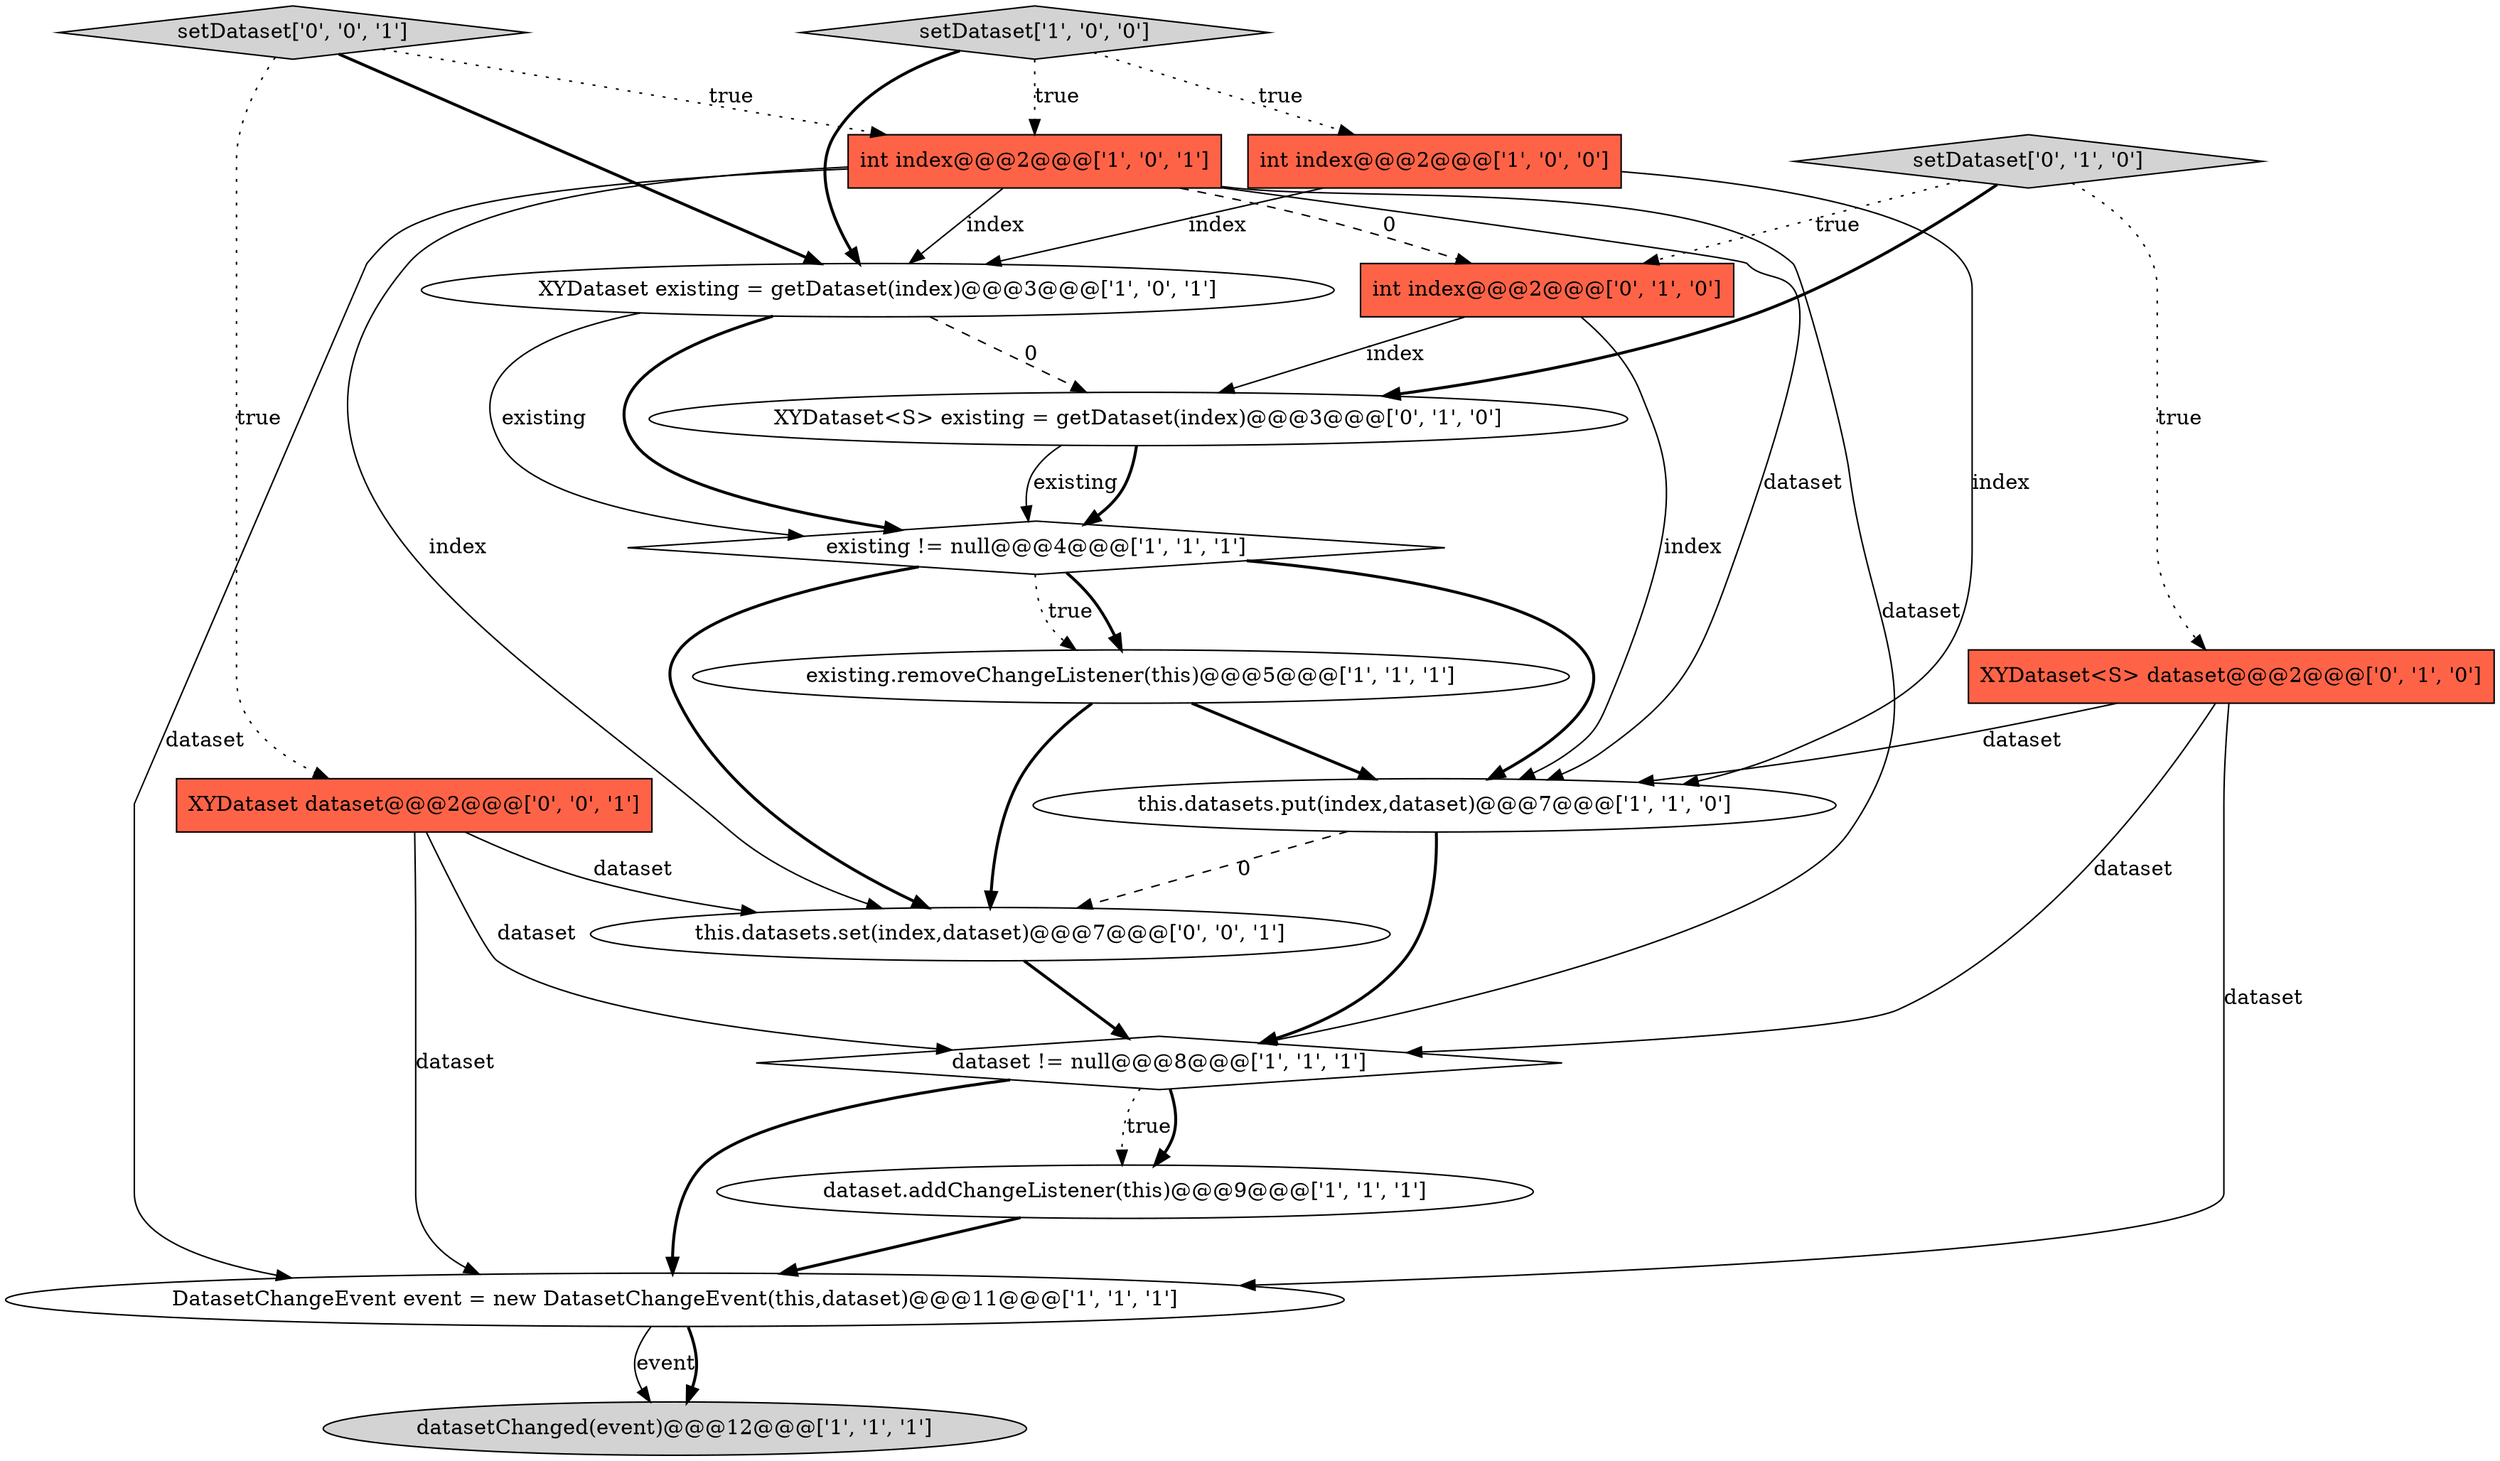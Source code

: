 digraph {
7 [style = filled, label = "existing.removeChangeListener(this)@@@5@@@['1', '1', '1']", fillcolor = white, shape = ellipse image = "AAA0AAABBB1BBB"];
13 [style = filled, label = "setDataset['0', '1', '0']", fillcolor = lightgray, shape = diamond image = "AAA0AAABBB2BBB"];
15 [style = filled, label = "this.datasets.set(index,dataset)@@@7@@@['0', '0', '1']", fillcolor = white, shape = ellipse image = "AAA0AAABBB3BBB"];
0 [style = filled, label = "setDataset['1', '0', '0']", fillcolor = lightgray, shape = diamond image = "AAA0AAABBB1BBB"];
16 [style = filled, label = "XYDataset dataset@@@2@@@['0', '0', '1']", fillcolor = tomato, shape = box image = "AAA0AAABBB3BBB"];
5 [style = filled, label = "this.datasets.put(index,dataset)@@@7@@@['1', '1', '0']", fillcolor = white, shape = ellipse image = "AAA0AAABBB1BBB"];
3 [style = filled, label = "int index@@@2@@@['1', '0', '0']", fillcolor = tomato, shape = box image = "AAA0AAABBB1BBB"];
14 [style = filled, label = "int index@@@2@@@['0', '1', '0']", fillcolor = tomato, shape = box image = "AAA1AAABBB2BBB"];
1 [style = filled, label = "dataset != null@@@8@@@['1', '1', '1']", fillcolor = white, shape = diamond image = "AAA0AAABBB1BBB"];
12 [style = filled, label = "XYDataset<S> dataset@@@2@@@['0', '1', '0']", fillcolor = tomato, shape = box image = "AAA0AAABBB2BBB"];
6 [style = filled, label = "int index@@@2@@@['1', '0', '1']", fillcolor = tomato, shape = box image = "AAA0AAABBB1BBB"];
10 [style = filled, label = "existing != null@@@4@@@['1', '1', '1']", fillcolor = white, shape = diamond image = "AAA0AAABBB1BBB"];
11 [style = filled, label = "XYDataset<S> existing = getDataset(index)@@@3@@@['0', '1', '0']", fillcolor = white, shape = ellipse image = "AAA1AAABBB2BBB"];
4 [style = filled, label = "XYDataset existing = getDataset(index)@@@3@@@['1', '0', '1']", fillcolor = white, shape = ellipse image = "AAA0AAABBB1BBB"];
2 [style = filled, label = "DatasetChangeEvent event = new DatasetChangeEvent(this,dataset)@@@11@@@['1', '1', '1']", fillcolor = white, shape = ellipse image = "AAA0AAABBB1BBB"];
8 [style = filled, label = "dataset.addChangeListener(this)@@@9@@@['1', '1', '1']", fillcolor = white, shape = ellipse image = "AAA0AAABBB1BBB"];
17 [style = filled, label = "setDataset['0', '0', '1']", fillcolor = lightgray, shape = diamond image = "AAA0AAABBB3BBB"];
9 [style = filled, label = "datasetChanged(event)@@@12@@@['1', '1', '1']", fillcolor = lightgray, shape = ellipse image = "AAA0AAABBB1BBB"];
6->2 [style = solid, label="dataset"];
12->5 [style = solid, label="dataset"];
4->11 [style = dashed, label="0"];
6->4 [style = solid, label="index"];
0->6 [style = dotted, label="true"];
1->8 [style = dotted, label="true"];
14->5 [style = solid, label="index"];
0->4 [style = bold, label=""];
15->1 [style = bold, label=""];
6->15 [style = solid, label="index"];
2->9 [style = solid, label="event"];
11->10 [style = solid, label="existing"];
17->16 [style = dotted, label="true"];
6->5 [style = solid, label="dataset"];
6->14 [style = dashed, label="0"];
5->1 [style = bold, label=""];
4->10 [style = solid, label="existing"];
1->8 [style = bold, label=""];
3->5 [style = solid, label="index"];
0->3 [style = dotted, label="true"];
16->15 [style = solid, label="dataset"];
10->7 [style = dotted, label="true"];
3->4 [style = solid, label="index"];
17->4 [style = bold, label=""];
16->2 [style = solid, label="dataset"];
2->9 [style = bold, label=""];
10->7 [style = bold, label=""];
13->11 [style = bold, label=""];
16->1 [style = solid, label="dataset"];
8->2 [style = bold, label=""];
11->10 [style = bold, label=""];
6->1 [style = solid, label="dataset"];
12->1 [style = solid, label="dataset"];
17->6 [style = dotted, label="true"];
14->11 [style = solid, label="index"];
4->10 [style = bold, label=""];
7->5 [style = bold, label=""];
10->15 [style = bold, label=""];
7->15 [style = bold, label=""];
13->12 [style = dotted, label="true"];
13->14 [style = dotted, label="true"];
1->2 [style = bold, label=""];
10->5 [style = bold, label=""];
5->15 [style = dashed, label="0"];
12->2 [style = solid, label="dataset"];
}

